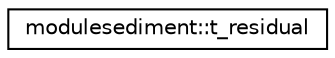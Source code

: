 digraph "Graphical Class Hierarchy"
{
 // LATEX_PDF_SIZE
  edge [fontname="Helvetica",fontsize="10",labelfontname="Helvetica",labelfontsize="10"];
  node [fontname="Helvetica",fontsize="10",shape=record];
  rankdir="LR";
  Node0 [label="modulesediment::t_residual",height=0.2,width=0.4,color="black", fillcolor="white", style="filled",URL="$structmodulesediment_1_1t__residual.html",tooltip=" "];
}
